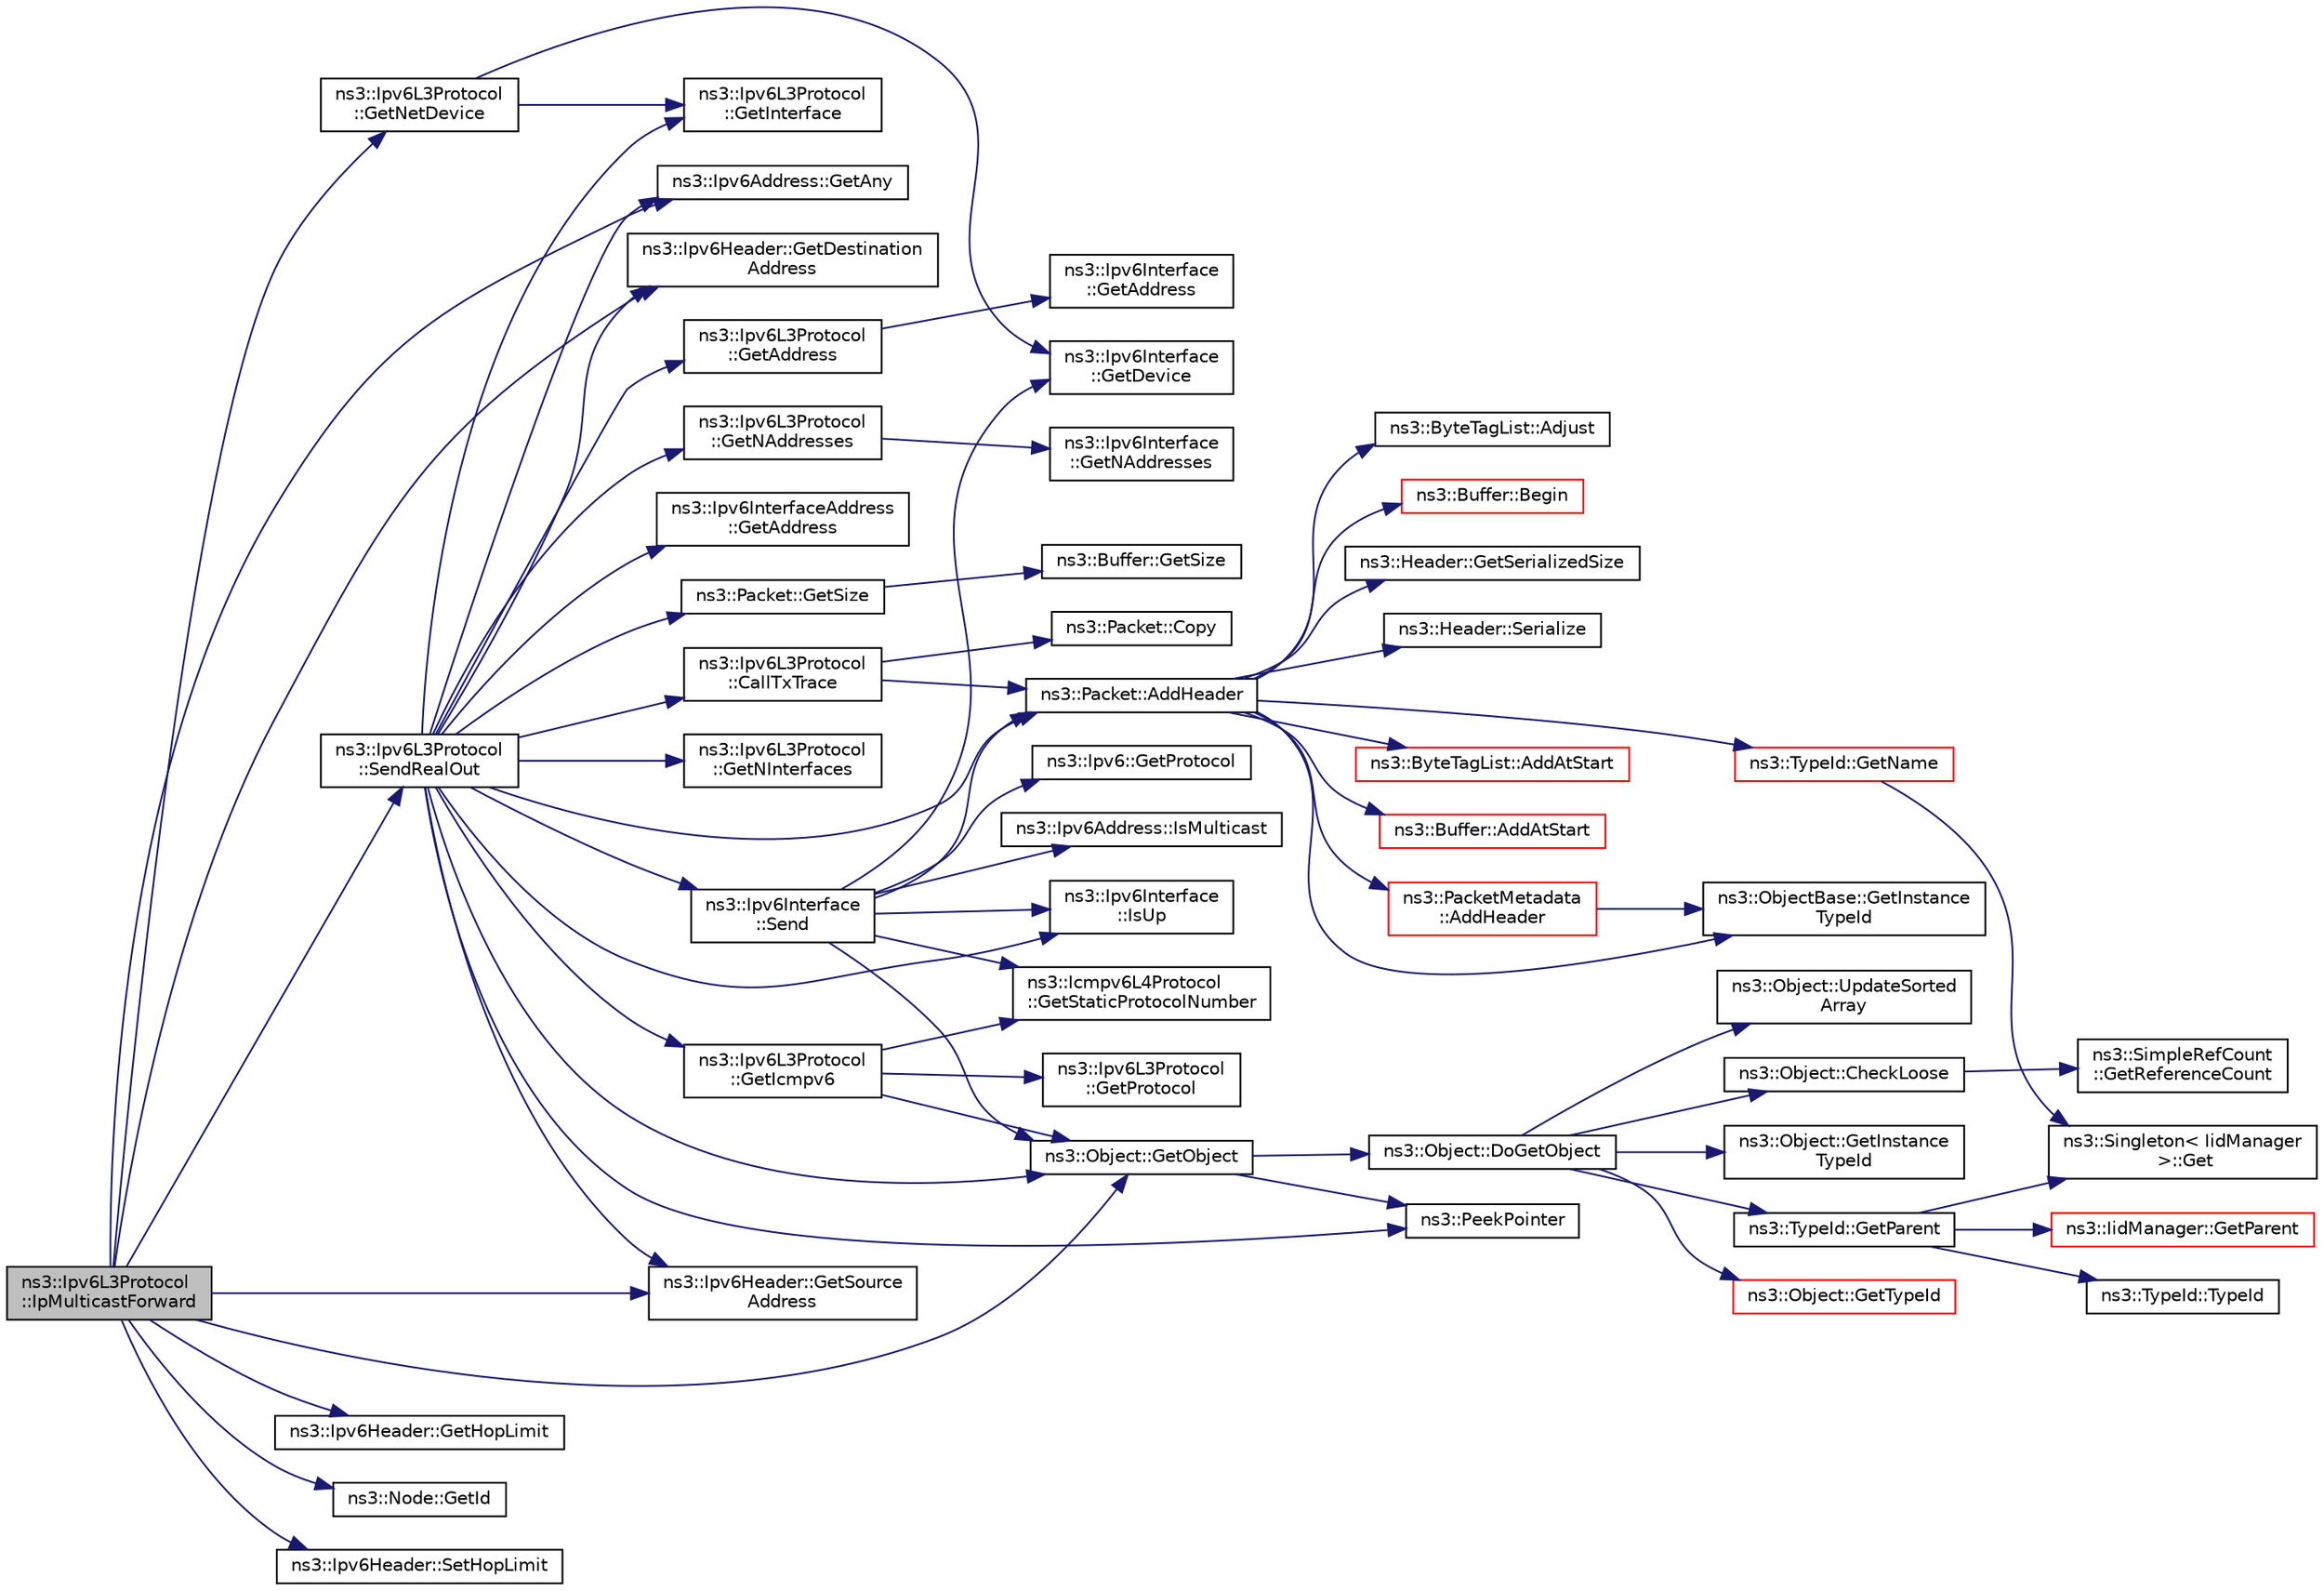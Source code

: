 digraph "ns3::Ipv6L3Protocol::IpMulticastForward"
{
 // LATEX_PDF_SIZE
  edge [fontname="Helvetica",fontsize="10",labelfontname="Helvetica",labelfontsize="10"];
  node [fontname="Helvetica",fontsize="10",shape=record];
  rankdir="LR";
  Node1 [label="ns3::Ipv6L3Protocol\l::IpMulticastForward",height=0.2,width=0.4,color="black", fillcolor="grey75", style="filled", fontcolor="black",tooltip="Forward a multicast packet."];
  Node1 -> Node2 [color="midnightblue",fontsize="10",style="solid",fontname="Helvetica"];
  Node2 [label="ns3::Ipv6Address::GetAny",height=0.2,width=0.4,color="black", fillcolor="white", style="filled",URL="$classns3_1_1_ipv6_address.html#a2783e8badfc98c8b0a8508bba6e1b91e",tooltip="Get the \"any\" (::) Ipv6Address."];
  Node1 -> Node3 [color="midnightblue",fontsize="10",style="solid",fontname="Helvetica"];
  Node3 [label="ns3::Ipv6Header::GetDestination\lAddress",height=0.2,width=0.4,color="black", fillcolor="white", style="filled",URL="$classns3_1_1_ipv6_header.html#a6f1681b5e31c57029b95255dc7553cb5",tooltip="Get the \"Destination address\" field."];
  Node1 -> Node4 [color="midnightblue",fontsize="10",style="solid",fontname="Helvetica"];
  Node4 [label="ns3::Ipv6Header::GetHopLimit",height=0.2,width=0.4,color="black", fillcolor="white", style="filled",URL="$classns3_1_1_ipv6_header.html#a0ec7b78e38a485f6d26d59018958db7c",tooltip="Get the \"Hop limit\" field (TTL)."];
  Node1 -> Node5 [color="midnightblue",fontsize="10",style="solid",fontname="Helvetica"];
  Node5 [label="ns3::Node::GetId",height=0.2,width=0.4,color="black", fillcolor="white", style="filled",URL="$classns3_1_1_node.html#a2ed8663077afcb8db519296b0ada6355",tooltip=" "];
  Node1 -> Node6 [color="midnightblue",fontsize="10",style="solid",fontname="Helvetica"];
  Node6 [label="ns3::Ipv6L3Protocol\l::GetNetDevice",height=0.2,width=0.4,color="black", fillcolor="white", style="filled",URL="$classns3_1_1_ipv6_l3_protocol.html#a574d1beafc86062acf582e75dc437a47",tooltip="Get device by index."];
  Node6 -> Node7 [color="midnightblue",fontsize="10",style="solid",fontname="Helvetica"];
  Node7 [label="ns3::Ipv6Interface\l::GetDevice",height=0.2,width=0.4,color="black", fillcolor="white", style="filled",URL="$classns3_1_1_ipv6_interface.html#ae48d61d8e995e585a74050d78455bac7",tooltip="Get the NetDevice."];
  Node6 -> Node8 [color="midnightblue",fontsize="10",style="solid",fontname="Helvetica"];
  Node8 [label="ns3::Ipv6L3Protocol\l::GetInterface",height=0.2,width=0.4,color="black", fillcolor="white", style="filled",URL="$classns3_1_1_ipv6_l3_protocol.html#a5bdcba16c03593997c52c62bbb77eeeb",tooltip="Get an interface."];
  Node1 -> Node9 [color="midnightblue",fontsize="10",style="solid",fontname="Helvetica"];
  Node9 [label="ns3::Object::GetObject",height=0.2,width=0.4,color="black", fillcolor="white", style="filled",URL="$classns3_1_1_object.html#ad21f5401ff705cd29c37f931ea3afc18",tooltip="Get a pointer to the requested aggregated Object."];
  Node9 -> Node10 [color="midnightblue",fontsize="10",style="solid",fontname="Helvetica"];
  Node10 [label="ns3::Object::DoGetObject",height=0.2,width=0.4,color="black", fillcolor="white", style="filled",URL="$classns3_1_1_object.html#a7c009975f7c0994cb47a69f713745e0a",tooltip="Find an Object of TypeId tid in the aggregates of this Object."];
  Node10 -> Node11 [color="midnightblue",fontsize="10",style="solid",fontname="Helvetica"];
  Node11 [label="ns3::Object::CheckLoose",height=0.2,width=0.4,color="black", fillcolor="white", style="filled",URL="$classns3_1_1_object.html#a33b1d1c52665f27a2fd4857aef5618f2",tooltip="Check if any aggregated Objects have non-zero reference counts."];
  Node11 -> Node12 [color="midnightblue",fontsize="10",style="solid",fontname="Helvetica"];
  Node12 [label="ns3::SimpleRefCount\l::GetReferenceCount",height=0.2,width=0.4,color="black", fillcolor="white", style="filled",URL="$classns3_1_1_simple_ref_count.html#a9cb85ae452ce0e1c74f11b3e4d357171",tooltip="Get the reference count of the object."];
  Node10 -> Node13 [color="midnightblue",fontsize="10",style="solid",fontname="Helvetica"];
  Node13 [label="ns3::Object::GetInstance\lTypeId",height=0.2,width=0.4,color="black", fillcolor="white", style="filled",URL="$classns3_1_1_object.html#a9a0bc0211cfab9842e1046b5c5810e5a",tooltip="Get the most derived TypeId for this Object."];
  Node10 -> Node14 [color="midnightblue",fontsize="10",style="solid",fontname="Helvetica"];
  Node14 [label="ns3::TypeId::GetParent",height=0.2,width=0.4,color="black", fillcolor="white", style="filled",URL="$classns3_1_1_type_id.html#ab84f81aee52154af39a8668b59c89d63",tooltip="Get the parent of this TypeId."];
  Node14 -> Node15 [color="midnightblue",fontsize="10",style="solid",fontname="Helvetica"];
  Node15 [label="ns3::TypeId::TypeId",height=0.2,width=0.4,color="black", fillcolor="white", style="filled",URL="$classns3_1_1_type_id.html#ab76e26690f1af4f1cffa6a72245e8928",tooltip="Default constructor."];
  Node14 -> Node16 [color="midnightblue",fontsize="10",style="solid",fontname="Helvetica"];
  Node16 [label="ns3::Singleton\< IidManager\l \>::Get",height=0.2,width=0.4,color="black", fillcolor="white", style="filled",URL="$classns3_1_1_singleton.html#a80a2cd3c25a27ea72add7a9f7a141ffa",tooltip="Get a pointer to the singleton instance."];
  Node14 -> Node17 [color="midnightblue",fontsize="10",style="solid",fontname="Helvetica"];
  Node17 [label="ns3::IidManager::GetParent",height=0.2,width=0.4,color="red", fillcolor="white", style="filled",URL="$classns3_1_1_iid_manager.html#a26a0cf5d08e0e9d8ad1128b77599b1f5",tooltip="Get the parent of a type id."];
  Node10 -> Node19 [color="midnightblue",fontsize="10",style="solid",fontname="Helvetica"];
  Node19 [label="ns3::Object::GetTypeId",height=0.2,width=0.4,color="red", fillcolor="white", style="filled",URL="$classns3_1_1_object.html#a1d040243983ab74ec923bde26d7cb7e7",tooltip="Register this type."];
  Node10 -> Node23 [color="midnightblue",fontsize="10",style="solid",fontname="Helvetica"];
  Node23 [label="ns3::Object::UpdateSorted\lArray",height=0.2,width=0.4,color="black", fillcolor="white", style="filled",URL="$classns3_1_1_object.html#ade62655b9680ca5ebf5af7e0fda7a21f",tooltip="Keep the list of aggregates in most-recently-used order."];
  Node9 -> Node24 [color="midnightblue",fontsize="10",style="solid",fontname="Helvetica"];
  Node24 [label="ns3::PeekPointer",height=0.2,width=0.4,color="black", fillcolor="white", style="filled",URL="$namespacens3.html#af2a7557fe9afdd98d8f6f8f6e412cf5a",tooltip=" "];
  Node1 -> Node25 [color="midnightblue",fontsize="10",style="solid",fontname="Helvetica"];
  Node25 [label="ns3::Ipv6Header::GetSource\lAddress",height=0.2,width=0.4,color="black", fillcolor="white", style="filled",URL="$classns3_1_1_ipv6_header.html#a07d13db76e48e50eb613d69ae46c2ab0",tooltip="Get the \"Source address\" field."];
  Node1 -> Node26 [color="midnightblue",fontsize="10",style="solid",fontname="Helvetica"];
  Node26 [label="ns3::Ipv6L3Protocol\l::SendRealOut",height=0.2,width=0.4,color="black", fillcolor="white", style="filled",URL="$classns3_1_1_ipv6_l3_protocol.html#adad363af4c50cd94505b918b15f228d4",tooltip="Send packet with route."];
  Node26 -> Node27 [color="midnightblue",fontsize="10",style="solid",fontname="Helvetica"];
  Node27 [label="ns3::Packet::AddHeader",height=0.2,width=0.4,color="black", fillcolor="white", style="filled",URL="$classns3_1_1_packet.html#a465108c595a0bc592095cbcab1832ed8",tooltip="Add header to this packet."];
  Node27 -> Node28 [color="midnightblue",fontsize="10",style="solid",fontname="Helvetica"];
  Node28 [label="ns3::ByteTagList::AddAtStart",height=0.2,width=0.4,color="red", fillcolor="white", style="filled",URL="$classns3_1_1_byte_tag_list.html#acb4563fbe4299c55af41ba7a166b71d5",tooltip="Make sure that all offsets are bigger than prependOffset which represents the location where new byte..."];
  Node27 -> Node34 [color="midnightblue",fontsize="10",style="solid",fontname="Helvetica"];
  Node34 [label="ns3::Buffer::AddAtStart",height=0.2,width=0.4,color="red", fillcolor="white", style="filled",URL="$classns3_1_1_buffer.html#a8abd8164c3671d3dadc98fc66fade7b1",tooltip=" "];
  Node27 -> Node44 [color="midnightblue",fontsize="10",style="solid",fontname="Helvetica"];
  Node44 [label="ns3::PacketMetadata\l::AddHeader",height=0.2,width=0.4,color="red", fillcolor="white", style="filled",URL="$classns3_1_1_packet_metadata.html#abdce736c4c5f647242f0808c0d2f9249",tooltip="Add an header."];
  Node44 -> Node57 [color="midnightblue",fontsize="10",style="solid",fontname="Helvetica"];
  Node57 [label="ns3::ObjectBase::GetInstance\lTypeId",height=0.2,width=0.4,color="black", fillcolor="white", style="filled",URL="$classns3_1_1_object_base.html#abe5b43a6f5b99a92a4c3122db31f06fb",tooltip="Get the most derived TypeId for this Object."];
  Node27 -> Node63 [color="midnightblue",fontsize="10",style="solid",fontname="Helvetica"];
  Node63 [label="ns3::ByteTagList::Adjust",height=0.2,width=0.4,color="black", fillcolor="white", style="filled",URL="$classns3_1_1_byte_tag_list.html#a1fec06d7e6daaf8039cf2a148e4090f2",tooltip="Adjust the offsets stored internally by the adjustment delta."];
  Node27 -> Node64 [color="midnightblue",fontsize="10",style="solid",fontname="Helvetica"];
  Node64 [label="ns3::Buffer::Begin",height=0.2,width=0.4,color="red", fillcolor="white", style="filled",URL="$classns3_1_1_buffer.html#acb977a0179de9abe4e295ce22023b4ca",tooltip=" "];
  Node27 -> Node57 [color="midnightblue",fontsize="10",style="solid",fontname="Helvetica"];
  Node27 -> Node65 [color="midnightblue",fontsize="10",style="solid",fontname="Helvetica"];
  Node65 [label="ns3::TypeId::GetName",height=0.2,width=0.4,color="red", fillcolor="white", style="filled",URL="$classns3_1_1_type_id.html#abc4965475a579c2afdc668d7a7d58374",tooltip="Get the name."];
  Node65 -> Node16 [color="midnightblue",fontsize="10",style="solid",fontname="Helvetica"];
  Node27 -> Node67 [color="midnightblue",fontsize="10",style="solid",fontname="Helvetica"];
  Node67 [label="ns3::Header::GetSerializedSize",height=0.2,width=0.4,color="black", fillcolor="white", style="filled",URL="$classns3_1_1_header.html#a6ef0497eabc1b1fb0ad42738eb73f934",tooltip=" "];
  Node27 -> Node68 [color="midnightblue",fontsize="10",style="solid",fontname="Helvetica"];
  Node68 [label="ns3::Header::Serialize",height=0.2,width=0.4,color="black", fillcolor="white", style="filled",URL="$classns3_1_1_header.html#afb61f1aac69ff8349a6bfe521fab5404",tooltip=" "];
  Node26 -> Node69 [color="midnightblue",fontsize="10",style="solid",fontname="Helvetica"];
  Node69 [label="ns3::Ipv6L3Protocol\l::CallTxTrace",height=0.2,width=0.4,color="black", fillcolor="white", style="filled",URL="$classns3_1_1_ipv6_l3_protocol.html#a40e29e34a97639ad1caad6b64e732454",tooltip="Make a copy of the packet, add the header and invoke the TX trace callback."];
  Node69 -> Node27 [color="midnightblue",fontsize="10",style="solid",fontname="Helvetica"];
  Node69 -> Node70 [color="midnightblue",fontsize="10",style="solid",fontname="Helvetica"];
  Node70 [label="ns3::Packet::Copy",height=0.2,width=0.4,color="black", fillcolor="white", style="filled",URL="$classns3_1_1_packet.html#afb38be706cfc761bc1c0591f595fc1b7",tooltip="performs a COW copy of the packet."];
  Node26 -> Node71 [color="midnightblue",fontsize="10",style="solid",fontname="Helvetica"];
  Node71 [label="ns3::Ipv6InterfaceAddress\l::GetAddress",height=0.2,width=0.4,color="black", fillcolor="white", style="filled",URL="$classns3_1_1_ipv6_interface_address.html#a2cefaa3c66694e103da53cc784ba46bf",tooltip="Get the IPv6 address."];
  Node26 -> Node72 [color="midnightblue",fontsize="10",style="solid",fontname="Helvetica"];
  Node72 [label="ns3::Ipv6L3Protocol\l::GetAddress",height=0.2,width=0.4,color="black", fillcolor="white", style="filled",URL="$classns3_1_1_ipv6_l3_protocol.html#a1ade883db6dab1ef837fae131013ad1a",tooltip="Get an address."];
  Node72 -> Node73 [color="midnightblue",fontsize="10",style="solid",fontname="Helvetica"];
  Node73 [label="ns3::Ipv6Interface\l::GetAddress",height=0.2,width=0.4,color="black", fillcolor="white", style="filled",URL="$classns3_1_1_ipv6_interface.html#a89390f0573d7d2ddf7504dad10194a3a",tooltip="Get an address from IPv6 interface."];
  Node26 -> Node2 [color="midnightblue",fontsize="10",style="solid",fontname="Helvetica"];
  Node26 -> Node3 [color="midnightblue",fontsize="10",style="solid",fontname="Helvetica"];
  Node26 -> Node74 [color="midnightblue",fontsize="10",style="solid",fontname="Helvetica"];
  Node74 [label="ns3::Ipv6L3Protocol\l::GetIcmpv6",height=0.2,width=0.4,color="black", fillcolor="white", style="filled",URL="$classns3_1_1_ipv6_l3_protocol.html#a26e09893edeeb8daf71b332bc5207dc0",tooltip="Get ICMPv6 protocol."];
  Node74 -> Node9 [color="midnightblue",fontsize="10",style="solid",fontname="Helvetica"];
  Node74 -> Node75 [color="midnightblue",fontsize="10",style="solid",fontname="Helvetica"];
  Node75 [label="ns3::Ipv6L3Protocol\l::GetProtocol",height=0.2,width=0.4,color="black", fillcolor="white", style="filled",URL="$classns3_1_1_ipv6_l3_protocol.html#a6c0c0380d2375ef16a5f032dc2d85897",tooltip="Get L4 protocol by protocol number."];
  Node74 -> Node76 [color="midnightblue",fontsize="10",style="solid",fontname="Helvetica"];
  Node76 [label="ns3::Icmpv6L4Protocol\l::GetStaticProtocolNumber",height=0.2,width=0.4,color="black", fillcolor="white", style="filled",URL="$classns3_1_1_icmpv6_l4_protocol.html#af845269e6c3f4509a4e287195c965afc",tooltip="Get ICMPv6 protocol number."];
  Node26 -> Node8 [color="midnightblue",fontsize="10",style="solid",fontname="Helvetica"];
  Node26 -> Node77 [color="midnightblue",fontsize="10",style="solid",fontname="Helvetica"];
  Node77 [label="ns3::Ipv6L3Protocol\l::GetNAddresses",height=0.2,width=0.4,color="black", fillcolor="white", style="filled",URL="$classns3_1_1_ipv6_l3_protocol.html#aae1889c3e2c66c285160a16f245997ef",tooltip="Get number of address for an interface."];
  Node77 -> Node78 [color="midnightblue",fontsize="10",style="solid",fontname="Helvetica"];
  Node78 [label="ns3::Ipv6Interface\l::GetNAddresses",height=0.2,width=0.4,color="black", fillcolor="white", style="filled",URL="$classns3_1_1_ipv6_interface.html#ac09a4fb423fa2f13819bb0ef7c833a47",tooltip="Get number of addresses on this IPv6 interface."];
  Node26 -> Node79 [color="midnightblue",fontsize="10",style="solid",fontname="Helvetica"];
  Node79 [label="ns3::Ipv6L3Protocol\l::GetNInterfaces",height=0.2,width=0.4,color="black", fillcolor="white", style="filled",URL="$classns3_1_1_ipv6_l3_protocol.html#af6d6a9a4e8cb59242a35b81e78b34a1b",tooltip="Get current number of interface on this stack."];
  Node26 -> Node9 [color="midnightblue",fontsize="10",style="solid",fontname="Helvetica"];
  Node26 -> Node80 [color="midnightblue",fontsize="10",style="solid",fontname="Helvetica"];
  Node80 [label="ns3::Packet::GetSize",height=0.2,width=0.4,color="black", fillcolor="white", style="filled",URL="$classns3_1_1_packet.html#afff7cb1ff518ee6dc0d424e10a5ad6ec",tooltip="Returns the the size in bytes of the packet (including the zero-filled initial payload)."];
  Node80 -> Node81 [color="midnightblue",fontsize="10",style="solid",fontname="Helvetica"];
  Node81 [label="ns3::Buffer::GetSize",height=0.2,width=0.4,color="black", fillcolor="white", style="filled",URL="$classns3_1_1_buffer.html#a60c9172d2b102f8856c81b2126c8b209",tooltip=" "];
  Node26 -> Node25 [color="midnightblue",fontsize="10",style="solid",fontname="Helvetica"];
  Node26 -> Node82 [color="midnightblue",fontsize="10",style="solid",fontname="Helvetica"];
  Node82 [label="ns3::Ipv6Interface\l::IsUp",height=0.2,width=0.4,color="black", fillcolor="white", style="filled",URL="$classns3_1_1_ipv6_interface.html#a6699383c5819e27066fbd77e3b409d2d",tooltip="Is the interface UP ?"];
  Node26 -> Node24 [color="midnightblue",fontsize="10",style="solid",fontname="Helvetica"];
  Node26 -> Node83 [color="midnightblue",fontsize="10",style="solid",fontname="Helvetica"];
  Node83 [label="ns3::Ipv6Interface\l::Send",height=0.2,width=0.4,color="black", fillcolor="white", style="filled",URL="$classns3_1_1_ipv6_interface.html#aa3be8d7a7f0d8232e2ec9e900a98f727",tooltip="Send a packet through this interface."];
  Node83 -> Node27 [color="midnightblue",fontsize="10",style="solid",fontname="Helvetica"];
  Node83 -> Node7 [color="midnightblue",fontsize="10",style="solid",fontname="Helvetica"];
  Node83 -> Node9 [color="midnightblue",fontsize="10",style="solid",fontname="Helvetica"];
  Node83 -> Node84 [color="midnightblue",fontsize="10",style="solid",fontname="Helvetica"];
  Node84 [label="ns3::Ipv6::GetProtocol",height=0.2,width=0.4,color="black", fillcolor="white", style="filled",URL="$classns3_1_1_ipv6.html#aef0e6be6a6def36087298f48e0b235a3",tooltip="Get L4 protocol by protocol number."];
  Node83 -> Node76 [color="midnightblue",fontsize="10",style="solid",fontname="Helvetica"];
  Node83 -> Node85 [color="midnightblue",fontsize="10",style="solid",fontname="Helvetica"];
  Node85 [label="ns3::Ipv6Address::IsMulticast",height=0.2,width=0.4,color="black", fillcolor="white", style="filled",URL="$classns3_1_1_ipv6_address.html#a68f522d40b6db6d383848ea90bc47dd0",tooltip="If the IPv6 address is multicast (ff00::/8)."];
  Node83 -> Node82 [color="midnightblue",fontsize="10",style="solid",fontname="Helvetica"];
  Node1 -> Node86 [color="midnightblue",fontsize="10",style="solid",fontname="Helvetica"];
  Node86 [label="ns3::Ipv6Header::SetHopLimit",height=0.2,width=0.4,color="black", fillcolor="white", style="filled",URL="$classns3_1_1_ipv6_header.html#a5133fdec9ec05d089d9c47f476715d73",tooltip="Set the \"Hop limit\" field (TTL)."];
}
